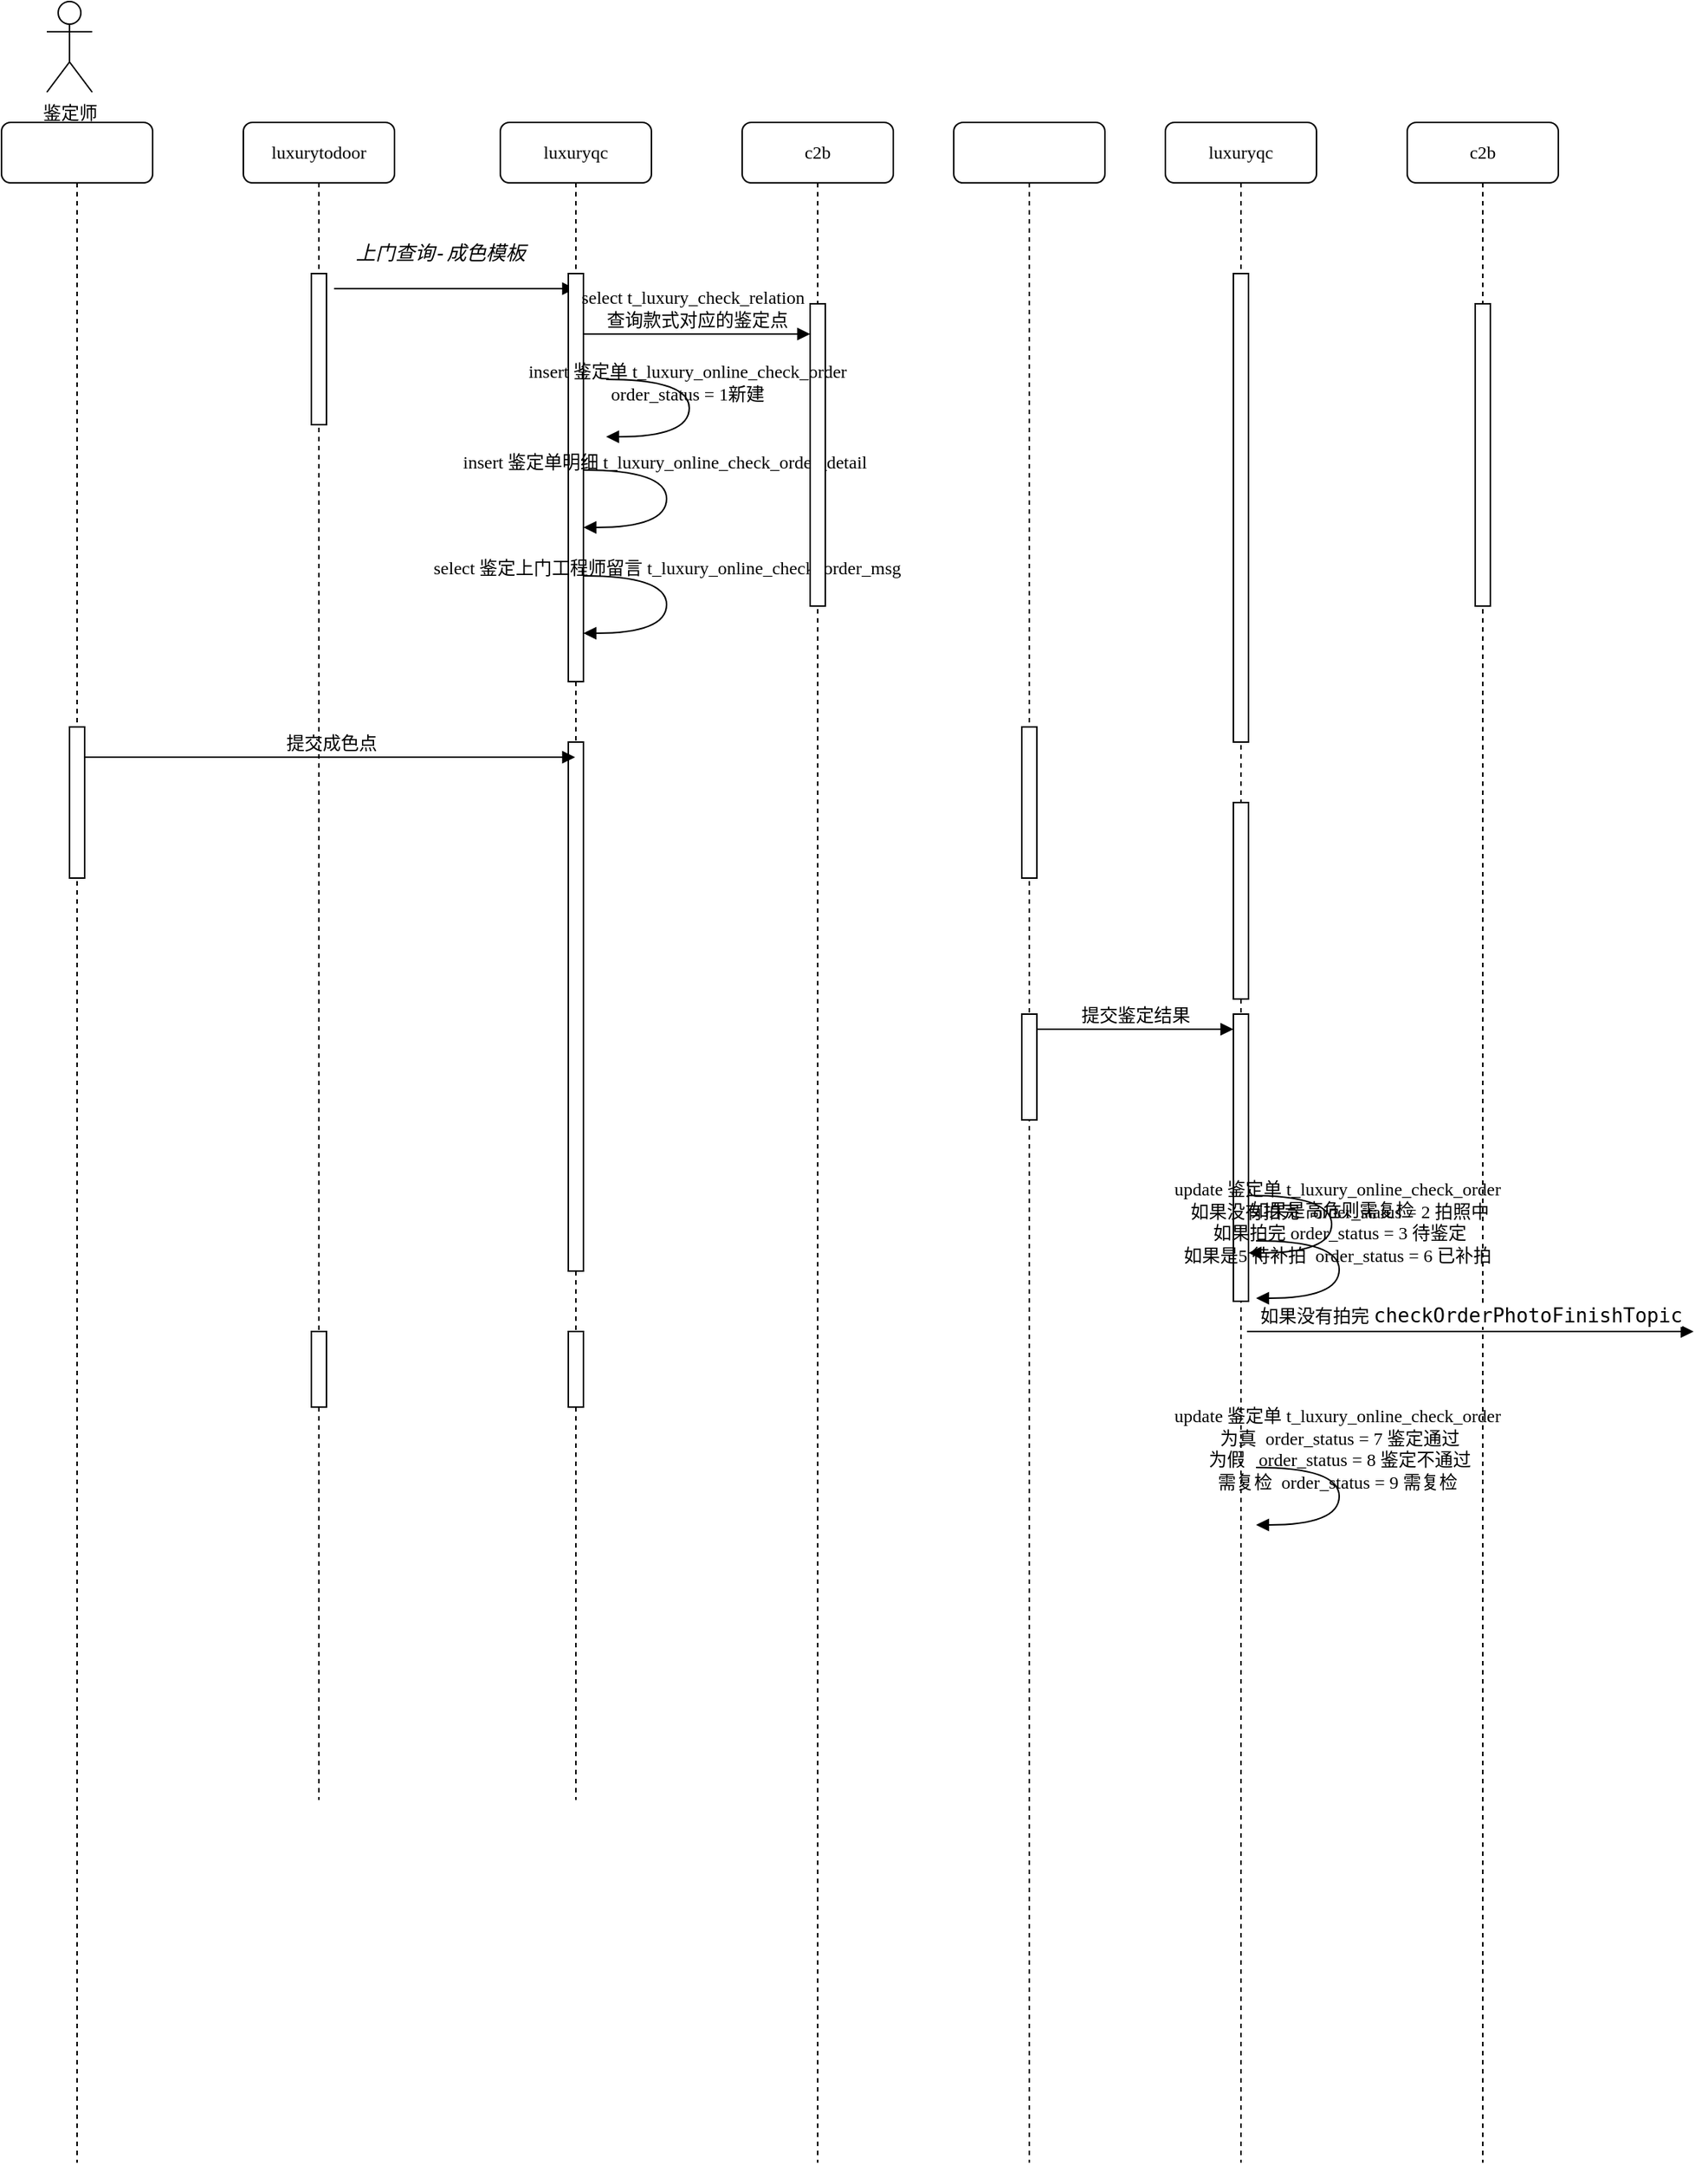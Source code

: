 <mxfile version="25.0.3">
  <diagram name="Page-1" id="13e1069c-82ec-6db2-03f1-153e76fe0fe0">
    <mxGraphModel dx="2366" dy="1500" grid="1" gridSize="10" guides="1" tooltips="1" connect="1" arrows="1" fold="1" page="1" pageScale="1" pageWidth="1100" pageHeight="850" background="none" math="0" shadow="0">
      <root>
        <mxCell id="0" />
        <mxCell id="1" parent="0" />
        <mxCell id="7baba1c4bc27f4b0-2" value="luxuryqc" style="shape=umlLifeline;perimeter=lifelinePerimeter;whiteSpace=wrap;html=1;container=1;collapsible=0;recursiveResize=0;outlineConnect=0;rounded=1;shadow=0;comic=0;labelBackgroundColor=none;strokeWidth=1;fontFamily=Verdana;fontSize=12;align=center;" parent="1" vertex="1">
          <mxGeometry x="240" y="-160" width="100" height="1350" as="geometry" />
        </mxCell>
        <mxCell id="7baba1c4bc27f4b0-10" value="" style="html=1;points=[];perimeter=orthogonalPerimeter;rounded=0;shadow=0;comic=0;labelBackgroundColor=none;strokeWidth=1;fontFamily=Verdana;fontSize=12;align=center;" parent="7baba1c4bc27f4b0-2" vertex="1">
          <mxGeometry x="45" y="100" width="10" height="310" as="geometry" />
        </mxCell>
        <mxCell id="kqEpEtBhFaMIpfv-VGqu-10" value="" style="html=1;points=[];perimeter=orthogonalPerimeter;rounded=0;shadow=0;comic=0;labelBackgroundColor=none;strokeWidth=1;fontFamily=Verdana;fontSize=12;align=center;" vertex="1" parent="7baba1c4bc27f4b0-2">
          <mxGeometry x="45" y="450" width="10" height="130" as="geometry" />
        </mxCell>
        <mxCell id="kqEpEtBhFaMIpfv-VGqu-17" value="" style="html=1;points=[];perimeter=orthogonalPerimeter;rounded=0;shadow=0;comic=0;labelBackgroundColor=none;strokeWidth=1;fontFamily=Verdana;fontSize=12;align=center;" vertex="1" parent="7baba1c4bc27f4b0-2">
          <mxGeometry x="45" y="590" width="10" height="190" as="geometry" />
        </mxCell>
        <mxCell id="kqEpEtBhFaMIpfv-VGqu-20" value="&lt;div&gt;如果是高危则需复检&lt;/div&gt;" style="html=1;verticalAlign=bottom;endArrow=block;labelBackgroundColor=none;fontFamily=Verdana;fontSize=12;elbow=vertical;edgeStyle=orthogonalEdgeStyle;curved=1;exitX=1.038;exitY=0.345;exitPerimeter=0;" edge="1" parent="7baba1c4bc27f4b0-2">
          <mxGeometry relative="1" as="geometry">
            <mxPoint x="55" y="710" as="sourcePoint" />
            <mxPoint x="55" y="748" as="targetPoint" />
            <Array as="points">
              <mxPoint x="110" y="710" />
              <mxPoint x="110" y="748" />
            </Array>
          </mxGeometry>
        </mxCell>
        <mxCell id="7baba1c4bc27f4b0-3" value="c2b" style="shape=umlLifeline;perimeter=lifelinePerimeter;whiteSpace=wrap;html=1;container=1;collapsible=0;recursiveResize=0;outlineConnect=0;rounded=1;shadow=0;comic=0;labelBackgroundColor=none;strokeWidth=1;fontFamily=Verdana;fontSize=12;align=center;" parent="1" vertex="1">
          <mxGeometry x="400" y="-160" width="100" height="1350" as="geometry" />
        </mxCell>
        <mxCell id="7baba1c4bc27f4b0-13" value="" style="html=1;points=[];perimeter=orthogonalPerimeter;rounded=0;shadow=0;comic=0;labelBackgroundColor=none;strokeWidth=1;fontFamily=Verdana;fontSize=12;align=center;" parent="7baba1c4bc27f4b0-3" vertex="1">
          <mxGeometry x="45" y="120" width="10" height="200" as="geometry" />
        </mxCell>
        <mxCell id="7baba1c4bc27f4b0-4" value="luxurytodoor" style="shape=umlLifeline;perimeter=lifelinePerimeter;whiteSpace=wrap;html=1;container=1;collapsible=0;recursiveResize=0;outlineConnect=0;rounded=1;shadow=0;comic=0;labelBackgroundColor=none;strokeWidth=1;fontFamily=Verdana;fontSize=12;align=center;" parent="1" vertex="1">
          <mxGeometry x="-370" y="-160" width="100" height="1110" as="geometry" />
        </mxCell>
        <mxCell id="kqEpEtBhFaMIpfv-VGqu-28" value="" style="html=1;points=[];perimeter=orthogonalPerimeter;rounded=0;shadow=0;comic=0;labelBackgroundColor=none;strokeWidth=1;fontFamily=Verdana;fontSize=12;align=center;" vertex="1" parent="7baba1c4bc27f4b0-4">
          <mxGeometry x="45" y="800" width="10" height="50" as="geometry" />
        </mxCell>
        <mxCell id="kqEpEtBhFaMIpfv-VGqu-30" value="" style="html=1;points=[];perimeter=orthogonalPerimeter;rounded=0;shadow=0;comic=0;labelBackgroundColor=none;strokeWidth=1;fontFamily=Verdana;fontSize=12;align=center;" vertex="1" parent="7baba1c4bc27f4b0-4">
          <mxGeometry x="45" y="100" width="10" height="100" as="geometry" />
        </mxCell>
        <mxCell id="7baba1c4bc27f4b0-8" value="" style="shape=umlLifeline;perimeter=lifelinePerimeter;whiteSpace=wrap;html=1;container=1;collapsible=0;recursiveResize=0;outlineConnect=0;rounded=1;shadow=0;comic=0;labelBackgroundColor=none;strokeWidth=1;fontFamily=Verdana;fontSize=12;align=center;" parent="1" vertex="1">
          <mxGeometry x="100" y="-160" width="100" height="1350" as="geometry" />
        </mxCell>
        <mxCell id="kqEpEtBhFaMIpfv-VGqu-9" value="" style="html=1;points=[];perimeter=orthogonalPerimeter;rounded=0;shadow=0;comic=0;labelBackgroundColor=none;strokeWidth=1;fontFamily=Verdana;fontSize=12;align=center;" vertex="1" parent="7baba1c4bc27f4b0-8">
          <mxGeometry x="45" y="400" width="10" height="100" as="geometry" />
        </mxCell>
        <mxCell id="kqEpEtBhFaMIpfv-VGqu-16" value="" style="html=1;points=[];perimeter=orthogonalPerimeter;rounded=0;shadow=0;comic=0;labelBackgroundColor=none;strokeWidth=1;fontFamily=Verdana;fontSize=12;align=center;" vertex="1" parent="7baba1c4bc27f4b0-8">
          <mxGeometry x="45" y="590" width="10" height="70" as="geometry" />
        </mxCell>
        <mxCell id="kqEpEtBhFaMIpfv-VGqu-18" value="提交鉴定结果" style="html=1;verticalAlign=bottom;endArrow=block;entryX=0;entryY=0;labelBackgroundColor=none;fontFamily=Verdana;fontSize=12;edgeStyle=elbowEdgeStyle;elbow=vertical;" edge="1" parent="7baba1c4bc27f4b0-8">
          <mxGeometry relative="1" as="geometry">
            <mxPoint x="55" y="600" as="sourcePoint" />
            <mxPoint x="185" y="600" as="targetPoint" />
          </mxGeometry>
        </mxCell>
        <mxCell id="kqEpEtBhFaMIpfv-VGqu-12" value="update 鉴定单 t_luxury_online_check_order&amp;nbsp;&lt;br&gt;&lt;div&gt;&lt;span style=&quot;background-color: initial;&quot;&gt;如果没有拍完&lt;/span&gt;&lt;span style=&quot;background-color: initial;&quot;&gt;&amp;nbsp; &amp;nbsp;&lt;/span&gt;order_status = 2 拍照中&lt;/div&gt;&lt;div&gt;如果拍完 order_status = 3 待鉴定&lt;/div&gt;&lt;div&gt;如果是5 待补拍&amp;nbsp; order_status = 6 已补拍&amp;nbsp;&lt;/div&gt;" style="html=1;verticalAlign=bottom;endArrow=block;labelBackgroundColor=none;fontFamily=Verdana;fontSize=12;elbow=vertical;edgeStyle=orthogonalEdgeStyle;curved=1;exitX=1.038;exitY=0.345;exitPerimeter=0;" edge="1" parent="1">
          <mxGeometry relative="1" as="geometry">
            <mxPoint x="300" y="580" as="sourcePoint" />
            <mxPoint x="300" y="618" as="targetPoint" />
            <Array as="points">
              <mxPoint x="355" y="580" />
              <mxPoint x="355" y="618" />
            </Array>
          </mxGeometry>
        </mxCell>
        <mxCell id="kqEpEtBhFaMIpfv-VGqu-14" value="&lt;span style=&quot;background-color: rgb(255, 255, 255);&quot;&gt;如果没有拍完&amp;nbsp;&lt;span style=&quot;font-family: &amp;quot;JetBrains Mono&amp;quot;, monospace; font-size: 9.8pt;&quot;&gt;checkOrderPhotoFinishTopic&lt;/span&gt;&lt;/span&gt;" style="html=1;verticalAlign=bottom;endArrow=block;labelBackgroundColor=none;fontFamily=Verdana;fontSize=12;edgeStyle=elbowEdgeStyle;elbow=vertical;" edge="1" parent="1">
          <mxGeometry relative="1" as="geometry">
            <mxPoint x="294" y="640" as="sourcePoint" />
            <mxPoint x="589.5" y="640" as="targetPoint" />
            <Array as="points">
              <mxPoint x="550" y="640" />
            </Array>
          </mxGeometry>
        </mxCell>
        <mxCell id="kqEpEtBhFaMIpfv-VGqu-19" value="update 鉴定单 t_luxury_online_check_order&amp;nbsp;&lt;br&gt;&lt;div&gt;&lt;span style=&quot;background-color: initial;&quot;&gt;为真&amp;nbsp;&amp;nbsp;&lt;/span&gt;order_status = 7 鉴定通过&lt;/div&gt;&lt;div&gt;为假&amp;nbsp; &amp;nbsp;order_status = 8 鉴定不通过&lt;/div&gt;&lt;div&gt;需复检&amp;nbsp; order_status = 9 需复检&amp;nbsp;&lt;/div&gt;" style="html=1;verticalAlign=bottom;endArrow=block;labelBackgroundColor=none;fontFamily=Verdana;fontSize=12;elbow=vertical;edgeStyle=orthogonalEdgeStyle;curved=1;exitX=1.038;exitY=0.345;exitPerimeter=0;" edge="1" parent="1">
          <mxGeometry relative="1" as="geometry">
            <mxPoint x="300" y="730" as="sourcePoint" />
            <mxPoint x="300" y="768" as="targetPoint" />
            <Array as="points">
              <mxPoint x="355" y="730" />
              <mxPoint x="355" y="768" />
            </Array>
          </mxGeometry>
        </mxCell>
        <mxCell id="kqEpEtBhFaMIpfv-VGqu-31" value="&lt;div style=&quot;&quot;&gt;&lt;pre style=&quot;font-family: Menlo-Regular, monospace; font-size: 9.8pt;&quot;&gt;&lt;span style=&quot;background-color: rgb(255, 255, 255);&quot;&gt;&lt;span style=&quot;font-style: italic;&quot;&gt;上门查询&lt;/span&gt;&lt;span style=&quot;font-style: italic; font-family: &amp;quot;JetBrains Mono&amp;quot;, monospace;&quot;&gt;-&lt;/span&gt;&lt;span style=&quot;font-style: italic;&quot;&gt;成色模板&lt;/span&gt;&lt;/span&gt;&lt;/pre&gt;&lt;/div&gt;" style="html=1;verticalAlign=bottom;endArrow=block;labelBackgroundColor=none;fontFamily=Verdana;fontSize=12;edgeStyle=elbowEdgeStyle;elbow=vertical;" edge="1" parent="1" target="kqEpEtBhFaMIpfv-VGqu-32">
          <mxGeometry x="-0.122" relative="1" as="geometry">
            <mxPoint x="-310" y="-50" as="sourcePoint" />
            <mxPoint x="-180" y="-50" as="targetPoint" />
            <mxPoint as="offset" />
          </mxGeometry>
        </mxCell>
        <mxCell id="kqEpEtBhFaMIpfv-VGqu-32" value="luxuryqc" style="shape=umlLifeline;perimeter=lifelinePerimeter;whiteSpace=wrap;html=1;container=1;collapsible=0;recursiveResize=0;outlineConnect=0;rounded=1;shadow=0;comic=0;labelBackgroundColor=none;strokeWidth=1;fontFamily=Verdana;fontSize=12;align=center;" vertex="1" parent="1">
          <mxGeometry x="-200" y="-160" width="100" height="1110" as="geometry" />
        </mxCell>
        <mxCell id="kqEpEtBhFaMIpfv-VGqu-35" value="" style="html=1;points=[];perimeter=orthogonalPerimeter;rounded=0;shadow=0;comic=0;labelBackgroundColor=none;strokeWidth=1;fontFamily=Verdana;fontSize=12;align=center;" vertex="1" parent="kqEpEtBhFaMIpfv-VGqu-32">
          <mxGeometry x="45" y="410" width="10" height="350" as="geometry" />
        </mxCell>
        <mxCell id="kqEpEtBhFaMIpfv-VGqu-36" value="" style="html=1;points=[];perimeter=orthogonalPerimeter;rounded=0;shadow=0;comic=0;labelBackgroundColor=none;strokeWidth=1;fontFamily=Verdana;fontSize=12;align=center;" vertex="1" parent="kqEpEtBhFaMIpfv-VGqu-32">
          <mxGeometry x="45" y="800" width="10" height="50" as="geometry" />
        </mxCell>
        <mxCell id="kqEpEtBhFaMIpfv-VGqu-38" value="" style="html=1;points=[];perimeter=orthogonalPerimeter;rounded=0;shadow=0;comic=0;labelBackgroundColor=none;strokeWidth=1;fontFamily=Verdana;fontSize=12;align=center;" vertex="1" parent="kqEpEtBhFaMIpfv-VGqu-32">
          <mxGeometry x="45" y="100" width="10" height="270" as="geometry" />
        </mxCell>
        <mxCell id="kqEpEtBhFaMIpfv-VGqu-40" value="select&amp;nbsp;t_luxury_check_relation&amp;nbsp;&amp;nbsp;&lt;div&gt;查询款式对应的鉴定点&lt;/div&gt;" style="html=1;verticalAlign=bottom;endArrow=block;entryX=0;entryY=0;labelBackgroundColor=none;fontFamily=Verdana;fontSize=12;edgeStyle=elbowEdgeStyle;elbow=vertical;" edge="1" parent="kqEpEtBhFaMIpfv-VGqu-32">
          <mxGeometry relative="1" as="geometry">
            <mxPoint x="55" y="140" as="sourcePoint" />
            <mxPoint x="205" y="140" as="targetPoint" />
          </mxGeometry>
        </mxCell>
        <mxCell id="kqEpEtBhFaMIpfv-VGqu-5" value="insert 鉴定单明细 t_luxury_online_check_order_detail&amp;nbsp;&lt;div&gt;&lt;br&gt;&lt;/div&gt;" style="html=1;verticalAlign=bottom;endArrow=block;labelBackgroundColor=none;fontFamily=Verdana;fontSize=12;elbow=vertical;edgeStyle=orthogonalEdgeStyle;curved=1;exitX=1.038;exitY=0.345;exitPerimeter=0;" edge="1" parent="kqEpEtBhFaMIpfv-VGqu-32">
          <mxGeometry relative="1" as="geometry">
            <mxPoint x="55" y="230" as="sourcePoint" />
            <mxPoint x="55" y="268" as="targetPoint" />
            <Array as="points">
              <mxPoint x="110" y="230" />
              <mxPoint x="110" y="268" />
            </Array>
          </mxGeometry>
        </mxCell>
        <mxCell id="kqEpEtBhFaMIpfv-VGqu-6" value="select 鉴定上门工程师留言 t_luxury_online_check_order_msg&lt;div&gt;&lt;br&gt;&lt;/div&gt;" style="html=1;verticalAlign=bottom;endArrow=block;labelBackgroundColor=none;fontFamily=Verdana;fontSize=12;elbow=vertical;edgeStyle=orthogonalEdgeStyle;curved=1;exitX=1.038;exitY=0.345;exitPerimeter=0;" edge="1" parent="kqEpEtBhFaMIpfv-VGqu-32">
          <mxGeometry relative="1" as="geometry">
            <mxPoint x="55" y="300" as="sourcePoint" />
            <mxPoint x="55" y="338" as="targetPoint" />
            <Array as="points">
              <mxPoint x="110" y="300" />
              <mxPoint x="110" y="338" />
            </Array>
          </mxGeometry>
        </mxCell>
        <mxCell id="kqEpEtBhFaMIpfv-VGqu-41" value="c2b" style="shape=umlLifeline;perimeter=lifelinePerimeter;whiteSpace=wrap;html=1;container=1;collapsible=0;recursiveResize=0;outlineConnect=0;rounded=1;shadow=0;comic=0;labelBackgroundColor=none;strokeWidth=1;fontFamily=Verdana;fontSize=12;align=center;" vertex="1" parent="1">
          <mxGeometry x="-40" y="-160" width="100" height="1350" as="geometry" />
        </mxCell>
        <mxCell id="kqEpEtBhFaMIpfv-VGqu-42" value="" style="html=1;points=[];perimeter=orthogonalPerimeter;rounded=0;shadow=0;comic=0;labelBackgroundColor=none;strokeWidth=1;fontFamily=Verdana;fontSize=12;align=center;" vertex="1" parent="kqEpEtBhFaMIpfv-VGqu-41">
          <mxGeometry x="45" y="120" width="10" height="200" as="geometry" />
        </mxCell>
        <mxCell id="kqEpEtBhFaMIpfv-VGqu-4" value="insert 鉴定单 t_luxury_online_check_order&amp;nbsp;&lt;div&gt;order_status = 1新建&amp;nbsp;&lt;/div&gt;" style="html=1;verticalAlign=bottom;endArrow=block;labelBackgroundColor=none;fontFamily=Verdana;fontSize=12;elbow=vertical;edgeStyle=orthogonalEdgeStyle;curved=1;exitX=1.038;exitY=0.345;exitPerimeter=0;" edge="1" parent="1">
          <mxGeometry relative="1" as="geometry">
            <mxPoint x="-130" y="10" as="sourcePoint" />
            <mxPoint x="-130" y="48" as="targetPoint" />
            <Array as="points">
              <mxPoint x="-75" y="10" />
              <mxPoint x="-75" y="48" />
            </Array>
          </mxGeometry>
        </mxCell>
        <mxCell id="kqEpEtBhFaMIpfv-VGqu-43" value="&lt;div style=&quot;background-color:#1e1f22;color:#bcbec4&quot;&gt;&lt;pre style=&quot;font-family:&#39;JetBrains Mono&#39;,monospace;font-size:9.8pt;&quot;&gt;&lt;br&gt;&lt;/pre&gt;&lt;/div&gt;" style="shape=umlLifeline;perimeter=lifelinePerimeter;whiteSpace=wrap;html=1;container=1;collapsible=0;recursiveResize=0;outlineConnect=0;rounded=1;shadow=0;comic=0;labelBackgroundColor=none;strokeWidth=1;fontFamily=Verdana;fontSize=12;align=center;" vertex="1" parent="1">
          <mxGeometry x="-530" y="-160" width="100" height="1350" as="geometry" />
        </mxCell>
        <mxCell id="kqEpEtBhFaMIpfv-VGqu-44" value="" style="html=1;points=[];perimeter=orthogonalPerimeter;rounded=0;shadow=0;comic=0;labelBackgroundColor=none;strokeWidth=1;fontFamily=Verdana;fontSize=12;align=center;" vertex="1" parent="kqEpEtBhFaMIpfv-VGqu-43">
          <mxGeometry x="45" y="400" width="10" height="100" as="geometry" />
        </mxCell>
        <mxCell id="kqEpEtBhFaMIpfv-VGqu-47" value="鉴定师" style="shape=umlActor;verticalLabelPosition=bottom;verticalAlign=top;html=1;outlineConnect=0;" vertex="1" parent="1">
          <mxGeometry x="-500" y="-240" width="30" height="60" as="geometry" />
        </mxCell>
        <mxCell id="kqEpEtBhFaMIpfv-VGqu-46" value="提交成色点" style="html=1;verticalAlign=bottom;endArrow=block;labelBackgroundColor=none;fontFamily=Verdana;fontSize=12;edgeStyle=elbowEdgeStyle;elbow=vertical;" edge="1" parent="1" target="kqEpEtBhFaMIpfv-VGqu-32">
          <mxGeometry relative="1" as="geometry">
            <mxPoint x="-475" y="260" as="sourcePoint" />
            <mxPoint x="-345" y="260" as="targetPoint" />
          </mxGeometry>
        </mxCell>
      </root>
    </mxGraphModel>
  </diagram>
</mxfile>
